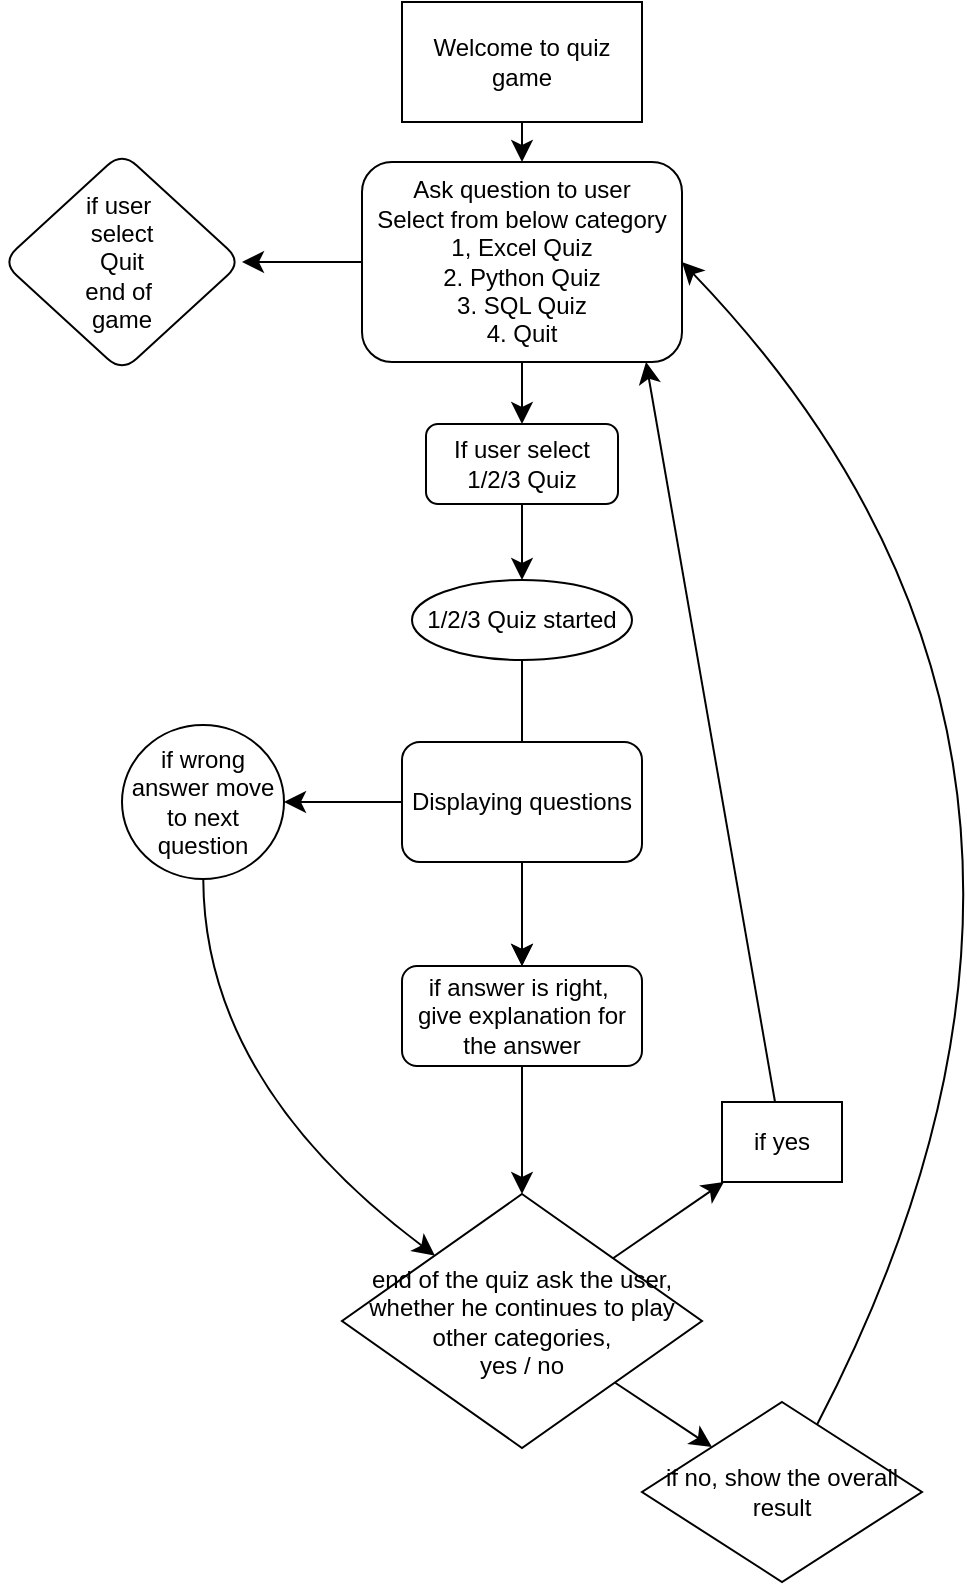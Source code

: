 <mxfile version="24.7.16">
  <diagram id="C5RBs43oDa-KdzZeNtuy" name="Page-1">
    <mxGraphModel dx="1667" dy="946" grid="1" gridSize="10" guides="1" tooltips="1" connect="1" arrows="1" fold="1" page="1" pageScale="1" pageWidth="827" pageHeight="1169" math="0" shadow="0">
      <root>
        <mxCell id="WIyWlLk6GJQsqaUBKTNV-0" />
        <mxCell id="WIyWlLk6GJQsqaUBKTNV-1" parent="WIyWlLk6GJQsqaUBKTNV-0" />
        <mxCell id="vmqxld_592ILNKZE61BD-0" value="Welcome to quiz&lt;div&gt;game&lt;/div&gt;" style="rounded=0;whiteSpace=wrap;html=1;" vertex="1" parent="WIyWlLk6GJQsqaUBKTNV-1">
          <mxGeometry x="-190" y="70" width="120" height="60" as="geometry" />
        </mxCell>
        <mxCell id="vmqxld_592ILNKZE61BD-3" value="" style="edgeStyle=none;curved=1;rounded=0;orthogonalLoop=1;jettySize=auto;html=1;entryX=0.5;entryY=0;entryDx=0;entryDy=0;fontSize=12;startSize=8;endSize=8;" edge="1" parent="WIyWlLk6GJQsqaUBKTNV-1" source="vmqxld_592ILNKZE61BD-0" target="vmqxld_592ILNKZE61BD-2">
          <mxGeometry relative="1" as="geometry">
            <mxPoint x="-130" y="130" as="sourcePoint" />
            <mxPoint x="-130" y="200" as="targetPoint" />
          </mxGeometry>
        </mxCell>
        <mxCell id="vmqxld_592ILNKZE61BD-7" value="" style="edgeStyle=none;curved=1;rounded=0;orthogonalLoop=1;jettySize=auto;html=1;fontSize=12;startSize=8;endSize=8;" edge="1" parent="WIyWlLk6GJQsqaUBKTNV-1" source="vmqxld_592ILNKZE61BD-2" target="vmqxld_592ILNKZE61BD-6">
          <mxGeometry relative="1" as="geometry" />
        </mxCell>
        <mxCell id="vmqxld_592ILNKZE61BD-13" style="edgeStyle=none;curved=1;rounded=0;orthogonalLoop=1;jettySize=auto;html=1;fontSize=12;startSize=8;endSize=8;" edge="1" parent="WIyWlLk6GJQsqaUBKTNV-1" source="vmqxld_592ILNKZE61BD-2" target="vmqxld_592ILNKZE61BD-4">
          <mxGeometry relative="1" as="geometry" />
        </mxCell>
        <mxCell id="vmqxld_592ILNKZE61BD-2" value="Ask question to user&lt;div&gt;Select from below category&lt;/div&gt;&lt;div&gt;1, Excel Quiz&lt;/div&gt;&lt;div&gt;2. Python Quiz&lt;/div&gt;&lt;div&gt;3. SQL Quiz&lt;/div&gt;&lt;div&gt;4. Quit&lt;/div&gt;" style="rounded=1;whiteSpace=wrap;html=1;" vertex="1" parent="WIyWlLk6GJQsqaUBKTNV-1">
          <mxGeometry x="-210" y="150" width="160" height="100" as="geometry" />
        </mxCell>
        <mxCell id="vmqxld_592ILNKZE61BD-6" value="if user&amp;nbsp;&lt;div&gt;select&lt;div&gt;Quit&lt;/div&gt;&lt;div&gt;end of&amp;nbsp;&lt;/div&gt;&lt;div&gt;game&lt;/div&gt;&lt;/div&gt;" style="rhombus;whiteSpace=wrap;html=1;rounded=1;" vertex="1" parent="WIyWlLk6GJQsqaUBKTNV-1">
          <mxGeometry x="-390" y="145" width="120" height="110" as="geometry" />
        </mxCell>
        <mxCell id="vmqxld_592ILNKZE61BD-11" style="edgeStyle=none;curved=1;rounded=0;orthogonalLoop=1;jettySize=auto;html=1;exitX=0.5;exitY=0;exitDx=0;exitDy=0;fontSize=12;startSize=8;endSize=8;" edge="1" parent="WIyWlLk6GJQsqaUBKTNV-1" source="vmqxld_592ILNKZE61BD-4" target="vmqxld_592ILNKZE61BD-4">
          <mxGeometry relative="1" as="geometry" />
        </mxCell>
        <mxCell id="vmqxld_592ILNKZE61BD-16" value="" style="edgeStyle=none;curved=1;rounded=0;orthogonalLoop=1;jettySize=auto;html=1;fontSize=12;startSize=8;endSize=8;" edge="1" parent="WIyWlLk6GJQsqaUBKTNV-1" source="vmqxld_592ILNKZE61BD-4" target="vmqxld_592ILNKZE61BD-14">
          <mxGeometry relative="1" as="geometry" />
        </mxCell>
        <mxCell id="vmqxld_592ILNKZE61BD-4" value="If user select 1/2/3 Quiz" style="rounded=1;whiteSpace=wrap;html=1;" vertex="1" parent="WIyWlLk6GJQsqaUBKTNV-1">
          <mxGeometry x="-178" y="281" width="96" height="40" as="geometry" />
        </mxCell>
        <mxCell id="vmqxld_592ILNKZE61BD-18" value="" style="edgeStyle=none;curved=1;rounded=0;orthogonalLoop=1;jettySize=auto;html=1;fontSize=12;startSize=8;endSize=8;" edge="1" parent="WIyWlLk6GJQsqaUBKTNV-1" source="vmqxld_592ILNKZE61BD-14" target="vmqxld_592ILNKZE61BD-17">
          <mxGeometry relative="1" as="geometry" />
        </mxCell>
        <mxCell id="vmqxld_592ILNKZE61BD-36" value="" style="edgeStyle=none;curved=1;rounded=0;orthogonalLoop=1;jettySize=auto;html=1;fontSize=12;startSize=8;endSize=8;" edge="1" parent="WIyWlLk6GJQsqaUBKTNV-1" source="vmqxld_592ILNKZE61BD-14" target="vmqxld_592ILNKZE61BD-17">
          <mxGeometry relative="1" as="geometry" />
        </mxCell>
        <mxCell id="vmqxld_592ILNKZE61BD-14" value="1/2/3 Quiz started" style="ellipse;whiteSpace=wrap;html=1;" vertex="1" parent="WIyWlLk6GJQsqaUBKTNV-1">
          <mxGeometry x="-185" y="359" width="110" height="40" as="geometry" />
        </mxCell>
        <mxCell id="vmqxld_592ILNKZE61BD-24" value="" style="edgeStyle=none;curved=1;rounded=0;orthogonalLoop=1;jettySize=auto;html=1;fontSize=12;startSize=8;endSize=8;" edge="1" parent="WIyWlLk6GJQsqaUBKTNV-1" source="vmqxld_592ILNKZE61BD-17" target="vmqxld_592ILNKZE61BD-21">
          <mxGeometry relative="1" as="geometry" />
        </mxCell>
        <mxCell id="vmqxld_592ILNKZE61BD-17" value="if answer is right,&amp;nbsp;&lt;div&gt;give explanation for the answer&lt;/div&gt;" style="rounded=1;whiteSpace=wrap;html=1;" vertex="1" parent="WIyWlLk6GJQsqaUBKTNV-1">
          <mxGeometry x="-190" y="552" width="120" height="50" as="geometry" />
        </mxCell>
        <mxCell id="vmqxld_592ILNKZE61BD-34" style="edgeStyle=none;curved=1;rounded=0;orthogonalLoop=1;jettySize=auto;html=1;entryX=0;entryY=0;entryDx=0;entryDy=0;fontSize=12;startSize=8;endSize=8;" edge="1" parent="WIyWlLk6GJQsqaUBKTNV-1" source="vmqxld_592ILNKZE61BD-21" target="vmqxld_592ILNKZE61BD-28">
          <mxGeometry relative="1" as="geometry" />
        </mxCell>
        <mxCell id="vmqxld_592ILNKZE61BD-35" style="edgeStyle=none;curved=1;rounded=0;orthogonalLoop=1;jettySize=auto;html=1;fontSize=12;startSize=8;endSize=8;" edge="1" parent="WIyWlLk6GJQsqaUBKTNV-1" source="vmqxld_592ILNKZE61BD-21" target="vmqxld_592ILNKZE61BD-25">
          <mxGeometry relative="1" as="geometry" />
        </mxCell>
        <mxCell id="vmqxld_592ILNKZE61BD-21" value="end of the quiz ask the user, whether he continues to play other categories,&lt;div&gt;yes / no&lt;/div&gt;" style="rhombus;whiteSpace=wrap;html=1;" vertex="1" parent="WIyWlLk6GJQsqaUBKTNV-1">
          <mxGeometry x="-220" y="666" width="180" height="127" as="geometry" />
        </mxCell>
        <mxCell id="vmqxld_592ILNKZE61BD-40" style="edgeStyle=none;curved=1;rounded=0;orthogonalLoop=1;jettySize=auto;html=1;fontSize=12;startSize=8;endSize=8;" edge="1" parent="WIyWlLk6GJQsqaUBKTNV-1" source="vmqxld_592ILNKZE61BD-25">
          <mxGeometry relative="1" as="geometry">
            <mxPoint x="-68" y="250" as="targetPoint" />
          </mxGeometry>
        </mxCell>
        <mxCell id="vmqxld_592ILNKZE61BD-25" value="if yes" style="whiteSpace=wrap;html=1;" vertex="1" parent="WIyWlLk6GJQsqaUBKTNV-1">
          <mxGeometry x="-30" y="620" width="60" height="40" as="geometry" />
        </mxCell>
        <mxCell id="vmqxld_592ILNKZE61BD-28" value="if no, show the overall result" style="rhombus;whiteSpace=wrap;html=1;" vertex="1" parent="WIyWlLk6GJQsqaUBKTNV-1">
          <mxGeometry x="-70" y="770" width="140" height="90" as="geometry" />
        </mxCell>
        <mxCell id="vmqxld_592ILNKZE61BD-39" style="edgeStyle=none;curved=1;rounded=0;orthogonalLoop=1;jettySize=auto;html=1;fontSize=12;startSize=8;endSize=8;" edge="1" parent="WIyWlLk6GJQsqaUBKTNV-1" source="vmqxld_592ILNKZE61BD-19" target="vmqxld_592ILNKZE61BD-21">
          <mxGeometry relative="1" as="geometry">
            <Array as="points">
              <mxPoint x="-289" y="610" />
            </Array>
          </mxGeometry>
        </mxCell>
        <mxCell id="vmqxld_592ILNKZE61BD-19" value="if wrong answer move to next question" style="ellipse;whiteSpace=wrap;html=1;" vertex="1" parent="WIyWlLk6GJQsqaUBKTNV-1">
          <mxGeometry x="-330" y="431.5" width="81" height="77" as="geometry" />
        </mxCell>
        <mxCell id="vmqxld_592ILNKZE61BD-38" style="edgeStyle=none;curved=1;rounded=0;orthogonalLoop=1;jettySize=auto;html=1;entryX=1;entryY=0.5;entryDx=0;entryDy=0;fontSize=12;startSize=8;endSize=8;" edge="1" parent="WIyWlLk6GJQsqaUBKTNV-1" source="vmqxld_592ILNKZE61BD-37" target="vmqxld_592ILNKZE61BD-19">
          <mxGeometry relative="1" as="geometry" />
        </mxCell>
        <mxCell id="vmqxld_592ILNKZE61BD-37" value="Displaying questions" style="rounded=1;whiteSpace=wrap;html=1;" vertex="1" parent="WIyWlLk6GJQsqaUBKTNV-1">
          <mxGeometry x="-190" y="440" width="120" height="60" as="geometry" />
        </mxCell>
        <mxCell id="vmqxld_592ILNKZE61BD-41" style="edgeStyle=none;curved=1;rounded=0;orthogonalLoop=1;jettySize=auto;html=1;entryX=1;entryY=0.5;entryDx=0;entryDy=0;fontSize=12;startSize=8;endSize=8;" edge="1" parent="WIyWlLk6GJQsqaUBKTNV-1" source="vmqxld_592ILNKZE61BD-28" target="vmqxld_592ILNKZE61BD-2">
          <mxGeometry relative="1" as="geometry">
            <Array as="points">
              <mxPoint x="190" y="450" />
            </Array>
          </mxGeometry>
        </mxCell>
      </root>
    </mxGraphModel>
  </diagram>
</mxfile>
